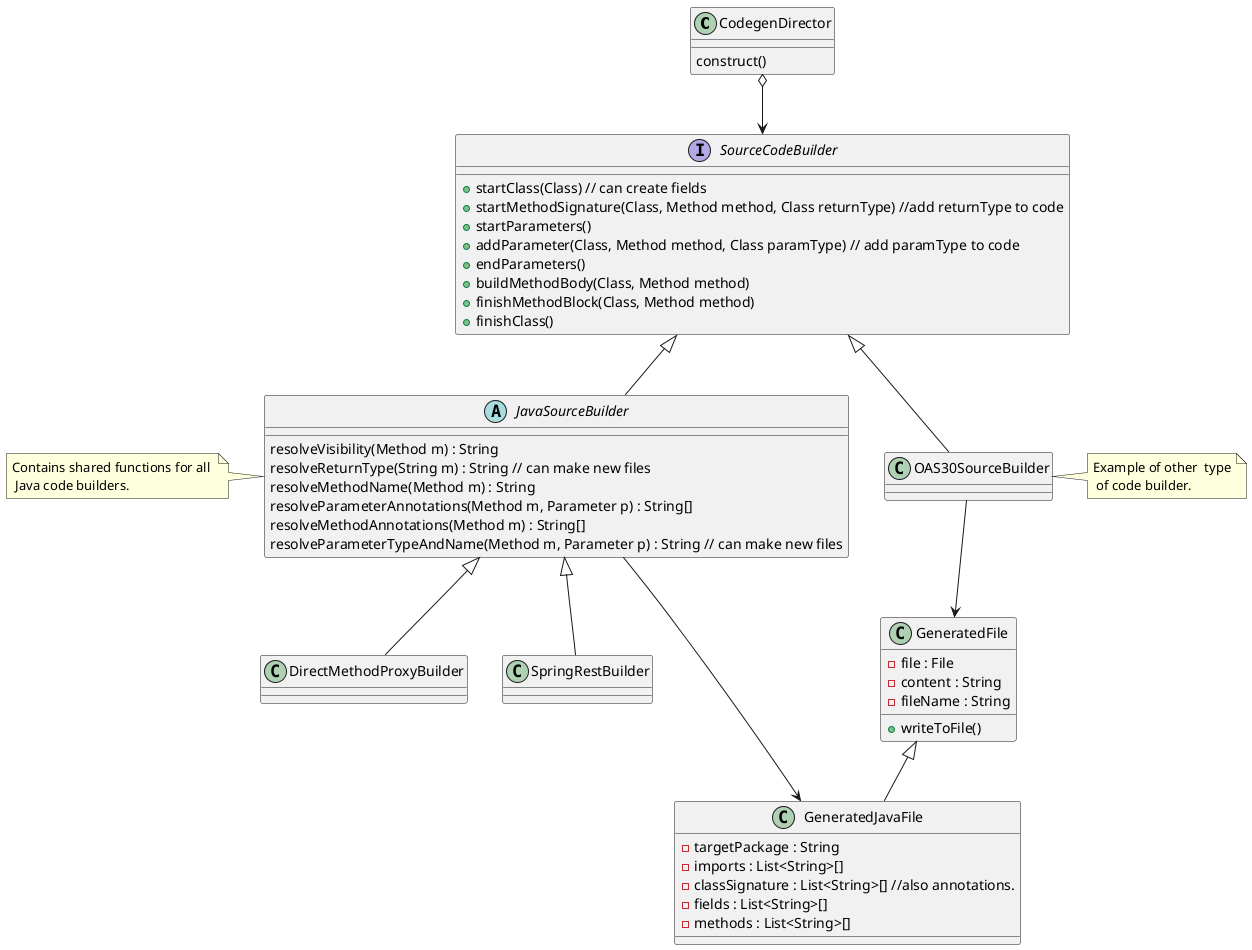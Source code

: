 @startuml



Class CodegenDirector
CodegenDirector : construct()

interface SourceCodeBuilder
SourceCodeBuilder : +startClass(Class) // can create fields
SourceCodeBuilder : +startMethodSignature(Class, Method method, Class returnType) //add returnType to code
SourceCodeBuilder : +startParameters()
SourceCodeBuilder : +addParameter(Class, Method method, Class paramType) // add paramType to code
SourceCodeBuilder : +endParameters()
SourceCodeBuilder : +buildMethodBody(Class, Method method)
SourceCodeBuilder : +finishMethodBlock(Class, Method method)
SourceCodeBuilder : +finishClass()



abstract class JavaSourceBuilder
note left: Contains shared functions for all \n Java code builders.
JavaSourceBuilder : resolveVisibility(Method m) : String
JavaSourceBuilder : resolveReturnType(String m) : String // can make new files
JavaSourceBuilder : resolveMethodName(Method m) : String
JavaSourceBuilder : resolveParameterAnnotations(Method m, Parameter p) : String[]
JavaSourceBuilder : resolveMethodAnnotations(Method m) : String[]
JavaSourceBuilder : resolveParameterTypeAndName(Method m, Parameter p) : String // can make new files


Class DirectMethodProxyBuilder
Class SpringRestBuilder

Class GeneratedFile
GeneratedFile : -file : File
GeneratedFile : -content : String
GeneratedFile : -fileName : String
GeneratedFile : +writeToFile()


Class GeneratedJavaFile
GeneratedJavaFile : -targetPackage : String
GeneratedJavaFile : -imports : List<String>[]
GeneratedJavaFile : -classSignature : List<String>[] //also annotations.
GeneratedJavaFile : -fields : List<String>[]
GeneratedJavaFile : -methods : List<String>[]


class OAS30SourceBuilder
note right: Example of other  type\n of code builder.


CodegenDirector o--> SourceCodeBuilder
SourceCodeBuilder <|-- JavaSourceBuilder
JavaSourceBuilder <|-- SpringRestBuilder
JavaSourceBuilder <|-- DirectMethodProxyBuilder
JavaSourceBuilder --> GeneratedJavaFile
GeneratedFile <|-- GeneratedJavaFile

SourceCodeBuilder <|-- OAS30SourceBuilder
OAS30SourceBuilder --> GeneratedFile
@enduml